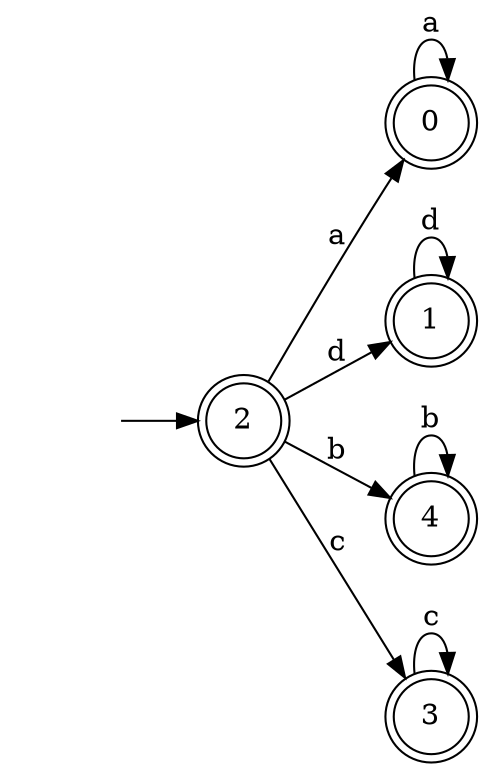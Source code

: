 digraph Automaton {
  rankdir = LR;
0 [shape=doublecircle]; 
  0 -> 0 [label="a"];
1 [shape=doublecircle]; 
  1 -> 1 [label="d"];
2 [shape=doublecircle]; 
  initial [shape=plaintext,label=""];
  initial -> 2
  2 -> 1 [label="d"];
  2 -> 0 [label="a"];
  2 -> 4 [label="b"];
  2 -> 3 [label="c"];
3 [shape=doublecircle]; 
  3 -> 3 [label="c"];
4 [shape=doublecircle]; 
  4 -> 4 [label="b"];
}


